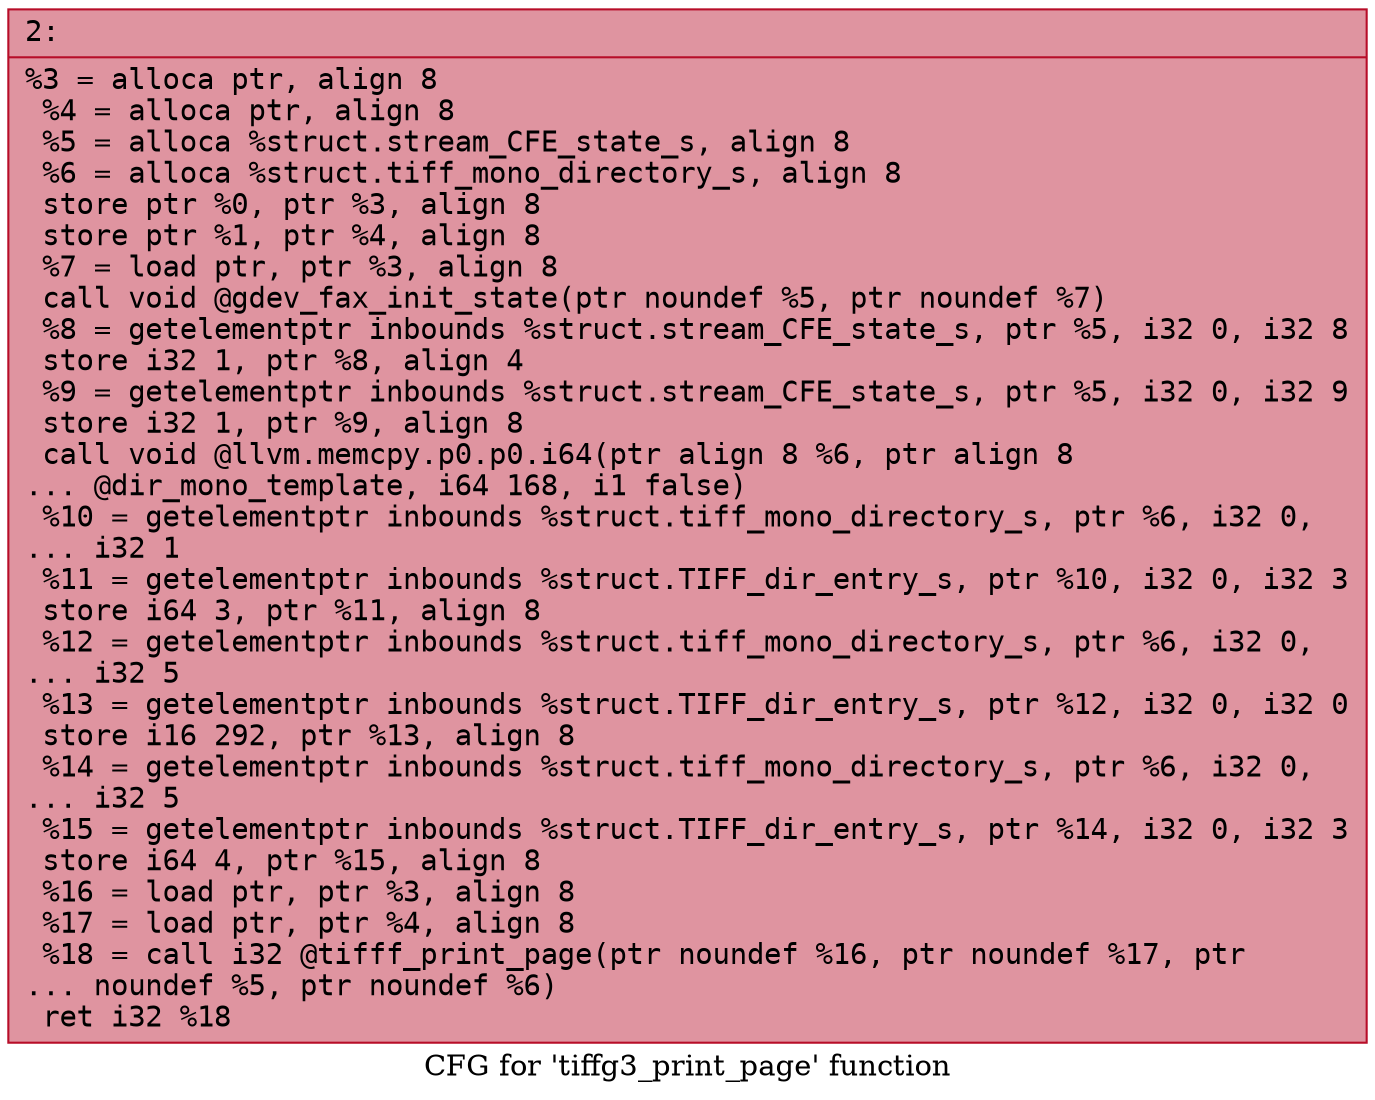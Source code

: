 digraph "CFG for 'tiffg3_print_page' function" {
	label="CFG for 'tiffg3_print_page' function";

	Node0x600003433840 [shape=record,color="#b70d28ff", style=filled, fillcolor="#b70d2870" fontname="Courier",label="{2:\l|  %3 = alloca ptr, align 8\l  %4 = alloca ptr, align 8\l  %5 = alloca %struct.stream_CFE_state_s, align 8\l  %6 = alloca %struct.tiff_mono_directory_s, align 8\l  store ptr %0, ptr %3, align 8\l  store ptr %1, ptr %4, align 8\l  %7 = load ptr, ptr %3, align 8\l  call void @gdev_fax_init_state(ptr noundef %5, ptr noundef %7)\l  %8 = getelementptr inbounds %struct.stream_CFE_state_s, ptr %5, i32 0, i32 8\l  store i32 1, ptr %8, align 4\l  %9 = getelementptr inbounds %struct.stream_CFE_state_s, ptr %5, i32 0, i32 9\l  store i32 1, ptr %9, align 8\l  call void @llvm.memcpy.p0.p0.i64(ptr align 8 %6, ptr align 8\l... @dir_mono_template, i64 168, i1 false)\l  %10 = getelementptr inbounds %struct.tiff_mono_directory_s, ptr %6, i32 0,\l... i32 1\l  %11 = getelementptr inbounds %struct.TIFF_dir_entry_s, ptr %10, i32 0, i32 3\l  store i64 3, ptr %11, align 8\l  %12 = getelementptr inbounds %struct.tiff_mono_directory_s, ptr %6, i32 0,\l... i32 5\l  %13 = getelementptr inbounds %struct.TIFF_dir_entry_s, ptr %12, i32 0, i32 0\l  store i16 292, ptr %13, align 8\l  %14 = getelementptr inbounds %struct.tiff_mono_directory_s, ptr %6, i32 0,\l... i32 5\l  %15 = getelementptr inbounds %struct.TIFF_dir_entry_s, ptr %14, i32 0, i32 3\l  store i64 4, ptr %15, align 8\l  %16 = load ptr, ptr %3, align 8\l  %17 = load ptr, ptr %4, align 8\l  %18 = call i32 @tifff_print_page(ptr noundef %16, ptr noundef %17, ptr\l... noundef %5, ptr noundef %6)\l  ret i32 %18\l}"];
}
